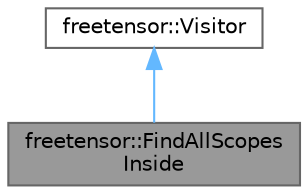 digraph "freetensor::FindAllScopesInside"
{
 // LATEX_PDF_SIZE
  bgcolor="transparent";
  edge [fontname=Helvetica,fontsize=10,labelfontname=Helvetica,labelfontsize=10];
  node [fontname=Helvetica,fontsize=10,shape=box,height=0.2,width=0.4];
  Node1 [label="freetensor::FindAllScopes\lInside",height=0.2,width=0.4,color="gray40", fillcolor="grey60", style="filled", fontcolor="black",tooltip=" "];
  Node2 -> Node1 [dir="back",color="steelblue1",style="solid"];
  Node2 [label="freetensor::Visitor",height=0.2,width=0.4,color="gray40", fillcolor="white", style="filled",URL="$classfreetensor_1_1Visitor.html",tooltip=" "];
}
